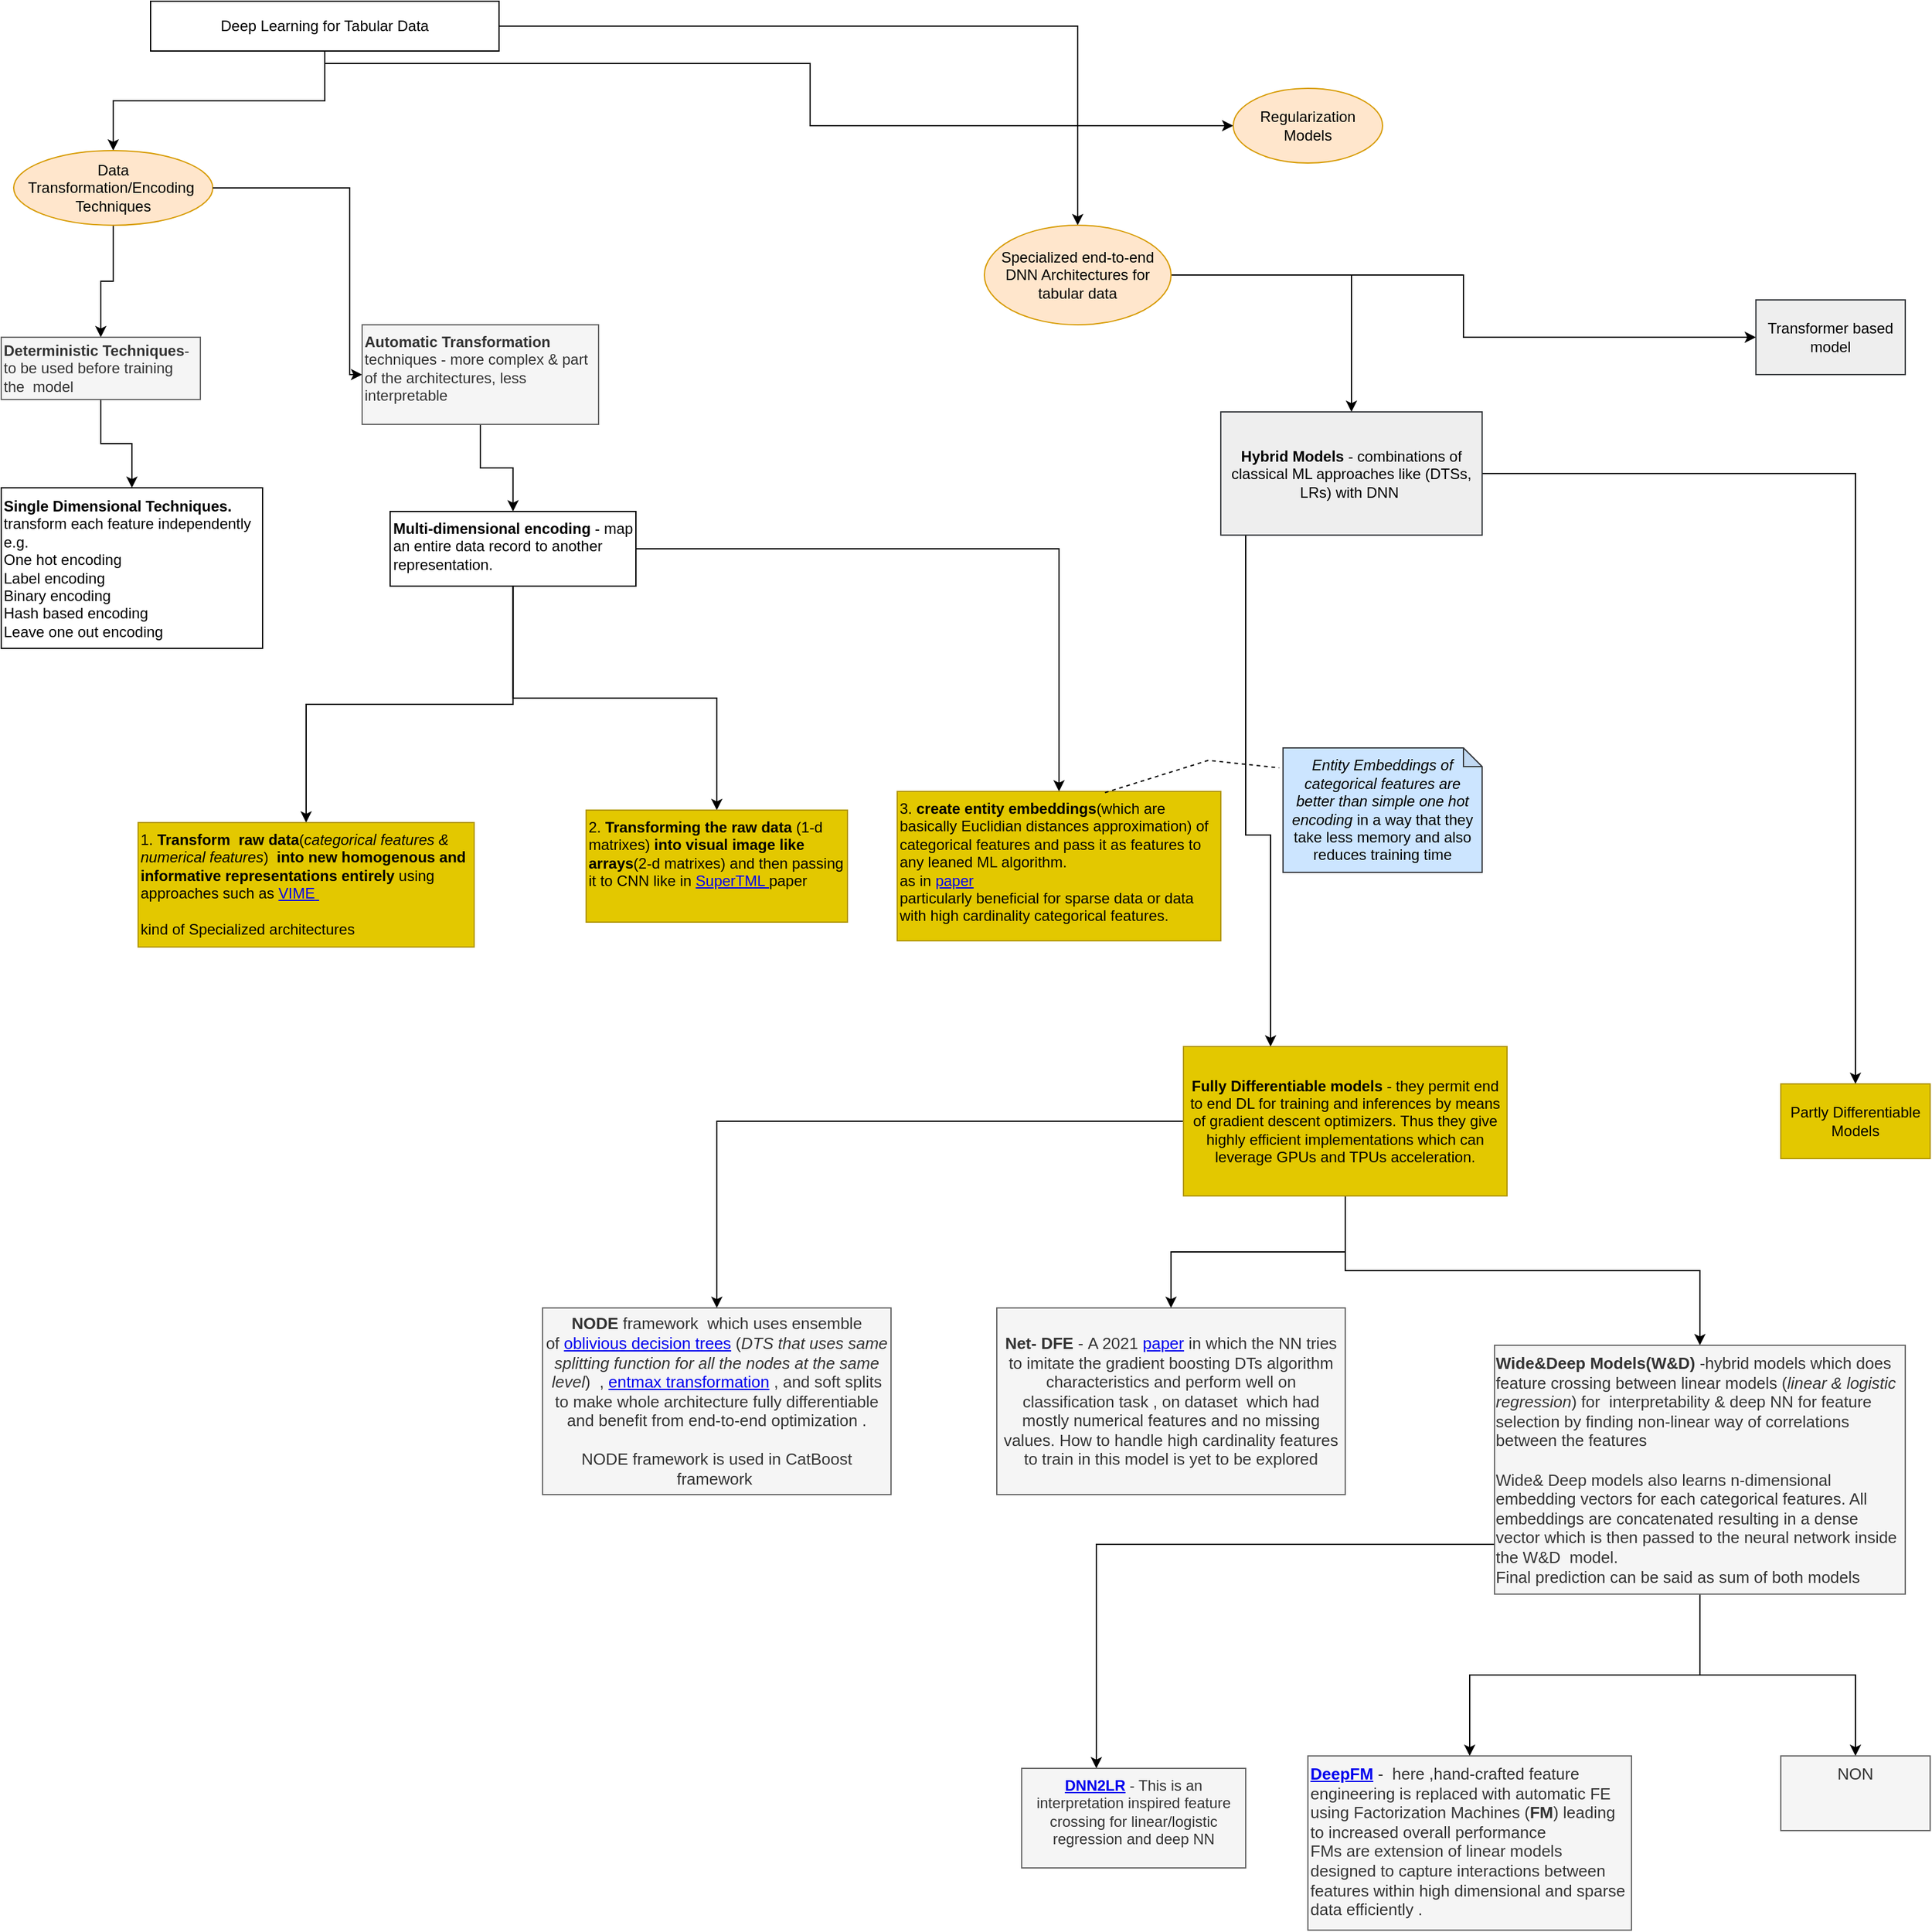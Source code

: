 <mxfile version="17.1.3" type="github">
  <diagram id="-sU3lRYDqtlFAzhdu7HP" name="Page-1">
    <mxGraphModel dx="1680" dy="775" grid="1" gridSize="10" guides="1" tooltips="1" connect="1" arrows="1" fold="1" page="1" pageScale="1" pageWidth="850" pageHeight="1100" math="0" shadow="0">
      <root>
        <mxCell id="0" />
        <mxCell id="1" parent="0" />
        <mxCell id="ol4tRR3ZWzO9gdeLCyDH-3" value="" style="edgeStyle=orthogonalEdgeStyle;rounded=0;orthogonalLoop=1;jettySize=auto;html=1;" edge="1" parent="1" source="ol4tRR3ZWzO9gdeLCyDH-1" target="ol4tRR3ZWzO9gdeLCyDH-2">
          <mxGeometry relative="1" as="geometry" />
        </mxCell>
        <mxCell id="ol4tRR3ZWzO9gdeLCyDH-5" value="" style="edgeStyle=orthogonalEdgeStyle;rounded=0;orthogonalLoop=1;jettySize=auto;html=1;" edge="1" parent="1" source="ol4tRR3ZWzO9gdeLCyDH-1" target="ol4tRR3ZWzO9gdeLCyDH-4">
          <mxGeometry relative="1" as="geometry" />
        </mxCell>
        <mxCell id="ol4tRR3ZWzO9gdeLCyDH-7" value="" style="edgeStyle=orthogonalEdgeStyle;rounded=0;orthogonalLoop=1;jettySize=auto;html=1;" edge="1" parent="1" source="ol4tRR3ZWzO9gdeLCyDH-1" target="ol4tRR3ZWzO9gdeLCyDH-6">
          <mxGeometry relative="1" as="geometry">
            <Array as="points">
              <mxPoint x="270" y="70" />
              <mxPoint x="660" y="70" />
            </Array>
          </mxGeometry>
        </mxCell>
        <mxCell id="ol4tRR3ZWzO9gdeLCyDH-1" value="Deep Learning for Tabular Data" style="rounded=0;whiteSpace=wrap;html=1;" vertex="1" parent="1">
          <mxGeometry x="130" y="20" width="280" height="40" as="geometry" />
        </mxCell>
        <mxCell id="ol4tRR3ZWzO9gdeLCyDH-15" value="" style="edgeStyle=orthogonalEdgeStyle;rounded=0;orthogonalLoop=1;jettySize=auto;html=1;" edge="1" parent="1" source="ol4tRR3ZWzO9gdeLCyDH-2" target="ol4tRR3ZWzO9gdeLCyDH-14">
          <mxGeometry relative="1" as="geometry" />
        </mxCell>
        <mxCell id="ol4tRR3ZWzO9gdeLCyDH-2" value="Data Transformation/Encoding&amp;nbsp; Techniques" style="ellipse;whiteSpace=wrap;html=1;rounded=0;fillColor=#ffe6cc;strokeColor=#d79b00;" vertex="1" parent="1">
          <mxGeometry x="20" y="140" width="160" height="60" as="geometry" />
        </mxCell>
        <mxCell id="ol4tRR3ZWzO9gdeLCyDH-36" value="" style="edgeStyle=orthogonalEdgeStyle;rounded=0;orthogonalLoop=1;jettySize=auto;html=1;" edge="1" parent="1" source="ol4tRR3ZWzO9gdeLCyDH-4" target="ol4tRR3ZWzO9gdeLCyDH-35">
          <mxGeometry relative="1" as="geometry" />
        </mxCell>
        <mxCell id="ol4tRR3ZWzO9gdeLCyDH-38" value="" style="edgeStyle=orthogonalEdgeStyle;rounded=0;orthogonalLoop=1;jettySize=auto;html=1;" edge="1" parent="1" source="ol4tRR3ZWzO9gdeLCyDH-4" target="ol4tRR3ZWzO9gdeLCyDH-37">
          <mxGeometry relative="1" as="geometry" />
        </mxCell>
        <mxCell id="ol4tRR3ZWzO9gdeLCyDH-4" value="Specialized end-to-end DNN Architectures for tabular data" style="ellipse;whiteSpace=wrap;html=1;rounded=0;fillColor=#ffe6cc;strokeColor=#d79b00;" vertex="1" parent="1">
          <mxGeometry x="800" y="200" width="150" height="80" as="geometry" />
        </mxCell>
        <mxCell id="ol4tRR3ZWzO9gdeLCyDH-6" value="Regularization Models" style="ellipse;whiteSpace=wrap;html=1;rounded=0;fillColor=#ffe6cc;strokeColor=#d79b00;" vertex="1" parent="1">
          <mxGeometry x="1000" y="90" width="120" height="60" as="geometry" />
        </mxCell>
        <mxCell id="ol4tRR3ZWzO9gdeLCyDH-18" value="" style="edgeStyle=orthogonalEdgeStyle;rounded=0;orthogonalLoop=1;jettySize=auto;html=1;exitX=1;exitY=0.5;exitDx=0;exitDy=0;" edge="1" parent="1" source="ol4tRR3ZWzO9gdeLCyDH-2" target="ol4tRR3ZWzO9gdeLCyDH-17">
          <mxGeometry relative="1" as="geometry">
            <mxPoint x="330" y="340" as="sourcePoint" />
            <Array as="points">
              <mxPoint x="290" y="170" />
              <mxPoint x="290" y="320" />
            </Array>
          </mxGeometry>
        </mxCell>
        <mxCell id="ol4tRR3ZWzO9gdeLCyDH-24" value="" style="edgeStyle=orthogonalEdgeStyle;rounded=0;orthogonalLoop=1;jettySize=auto;html=1;" edge="1" parent="1" source="ol4tRR3ZWzO9gdeLCyDH-14" target="ol4tRR3ZWzO9gdeLCyDH-23">
          <mxGeometry relative="1" as="geometry" />
        </mxCell>
        <mxCell id="ol4tRR3ZWzO9gdeLCyDH-14" value="&lt;b&gt;Deterministic Techniques&lt;/b&gt;- to be used before training the&amp;nbsp; model" style="whiteSpace=wrap;html=1;fillColor=#f5f5f5;strokeColor=#666666;rounded=0;align=left;fontColor=#333333;" vertex="1" parent="1">
          <mxGeometry x="10" y="290" width="160" height="50" as="geometry" />
        </mxCell>
        <mxCell id="ol4tRR3ZWzO9gdeLCyDH-26" value="" style="edgeStyle=orthogonalEdgeStyle;rounded=0;orthogonalLoop=1;jettySize=auto;html=1;" edge="1" parent="1" source="ol4tRR3ZWzO9gdeLCyDH-17" target="ol4tRR3ZWzO9gdeLCyDH-25">
          <mxGeometry relative="1" as="geometry" />
        </mxCell>
        <mxCell id="ol4tRR3ZWzO9gdeLCyDH-17" value="&lt;b&gt;Automatic Transformation&lt;/b&gt; techniques - more complex &amp;amp; part of the architectures, less interpretable" style="whiteSpace=wrap;html=1;fillColor=#f5f5f5;strokeColor=#666666;rounded=0;align=left;verticalAlign=top;fontColor=#333333;" vertex="1" parent="1">
          <mxGeometry x="300" y="280" width="190" height="80" as="geometry" />
        </mxCell>
        <mxCell id="ol4tRR3ZWzO9gdeLCyDH-23" value="&lt;b&gt;Single Dimensional Techniques.&lt;/b&gt;&lt;br&gt;transform each feature independently&amp;nbsp;&lt;br&gt;e.g.&lt;br&gt;One hot encoding&lt;br&gt;Label encoding&lt;br&gt;Binary encoding&lt;br&gt;Hash based encoding&lt;br&gt;Leave one out encoding" style="rounded=0;whiteSpace=wrap;html=1;align=left;" vertex="1" parent="1">
          <mxGeometry x="10" y="411" width="210" height="129" as="geometry" />
        </mxCell>
        <mxCell id="ol4tRR3ZWzO9gdeLCyDH-28" value="" style="edgeStyle=orthogonalEdgeStyle;rounded=0;orthogonalLoop=1;jettySize=auto;html=1;" edge="1" parent="1" source="ol4tRR3ZWzO9gdeLCyDH-25" target="ol4tRR3ZWzO9gdeLCyDH-27">
          <mxGeometry relative="1" as="geometry" />
        </mxCell>
        <mxCell id="ol4tRR3ZWzO9gdeLCyDH-30" value="" style="edgeStyle=orthogonalEdgeStyle;rounded=0;orthogonalLoop=1;jettySize=auto;html=1;" edge="1" parent="1" source="ol4tRR3ZWzO9gdeLCyDH-25" target="ol4tRR3ZWzO9gdeLCyDH-29">
          <mxGeometry relative="1" as="geometry" />
        </mxCell>
        <mxCell id="ol4tRR3ZWzO9gdeLCyDH-32" value="" style="edgeStyle=orthogonalEdgeStyle;rounded=0;orthogonalLoop=1;jettySize=auto;html=1;" edge="1" parent="1" source="ol4tRR3ZWzO9gdeLCyDH-25" target="ol4tRR3ZWzO9gdeLCyDH-31">
          <mxGeometry relative="1" as="geometry" />
        </mxCell>
        <mxCell id="ol4tRR3ZWzO9gdeLCyDH-25" value="&lt;b&gt;Multi-dimensional encoding &lt;/b&gt;- map an entire data record to another representation." style="whiteSpace=wrap;html=1;align=left;verticalAlign=top;rounded=0;" vertex="1" parent="1">
          <mxGeometry x="322.5" y="430" width="197.5" height="60" as="geometry" />
        </mxCell>
        <mxCell id="ol4tRR3ZWzO9gdeLCyDH-27" value="1. &lt;b&gt;Transform&amp;nbsp; raw data&lt;/b&gt;(&lt;i&gt;categorical features &amp;amp; numerical features&lt;/i&gt;)&amp;nbsp; &lt;b&gt;into new homogenous and informative representations entirely &lt;/b&gt;using approaches such as &lt;a href=&quot;https://www.semanticscholar.org/paper/1be6ddac2e262ff915c9fc2eacbf615082240219&quot;&gt;VIME&lt;b&gt;&amp;nbsp;&lt;/b&gt;&lt;/a&gt;&lt;br&gt;&lt;br&gt;kind of Specialized architectures" style="whiteSpace=wrap;html=1;align=left;verticalAlign=top;fillColor=#e3c800;strokeColor=#B09500;fontColor=#000000;rounded=0;" vertex="1" parent="1">
          <mxGeometry x="120" y="680" width="270" height="100" as="geometry" />
        </mxCell>
        <mxCell id="ol4tRR3ZWzO9gdeLCyDH-29" value="2. &lt;b&gt;Transforming the raw data&lt;/b&gt; (1-d matrixes) &lt;b&gt;into visual image like arrays&lt;/b&gt;(2-d matrixes) and then passing it to CNN like in &lt;a href=&quot;https://www.semanticscholar.org/paper/504fd8a5eec03ec865f43cae9886004ac7b96d67&quot;&gt;SuperTML &lt;/a&gt;paper" style="whiteSpace=wrap;html=1;align=left;verticalAlign=top;fillColor=#e3c800;strokeColor=#B09500;fontColor=#000000;rounded=0;" vertex="1" parent="1">
          <mxGeometry x="480" y="670" width="210" height="90" as="geometry" />
        </mxCell>
        <mxCell id="ol4tRR3ZWzO9gdeLCyDH-31" value="3. &lt;b&gt;create entity embeddings&lt;/b&gt;(which are basically Euclidian distances approximation) of categorical features and pass it as features to any leaned ML algorithm.&amp;nbsp;&lt;br&gt;as in &lt;a href=&quot;https://www.semanticscholar.org/paper/f9408afe434ab6ea5e852d92d5454063815a8685&quot;&gt;paper&lt;/a&gt;&lt;br&gt;particularly beneficial for sparse data or data with high cardinality categorical features." style="whiteSpace=wrap;html=1;align=left;verticalAlign=top;fillColor=#e3c800;strokeColor=#B09500;fontColor=#000000;rounded=0;" vertex="1" parent="1">
          <mxGeometry x="730" y="655" width="260" height="120" as="geometry" />
        </mxCell>
        <mxCell id="ol4tRR3ZWzO9gdeLCyDH-33" value="&lt;i&gt;Entity Embeddings of categorical features are better than simple one hot encoding&lt;/i&gt; in a way that they take less memory and also reduces training time" style="shape=note;whiteSpace=wrap;html=1;backgroundOutline=1;darkOpacity=0.05;size=15;fillColor=#cce5ff;strokeColor=#36393d;" vertex="1" parent="1">
          <mxGeometry x="1040" y="620" width="160" height="100" as="geometry" />
        </mxCell>
        <mxCell id="ol4tRR3ZWzO9gdeLCyDH-34" value="" style="endArrow=none;dashed=1;html=1;rounded=0;entryX=-0.019;entryY=0.16;entryDx=0;entryDy=0;entryPerimeter=0;exitX=0.642;exitY=0.008;exitDx=0;exitDy=0;exitPerimeter=0;" edge="1" parent="1" source="ol4tRR3ZWzO9gdeLCyDH-31" target="ol4tRR3ZWzO9gdeLCyDH-33">
          <mxGeometry width="50" height="50" relative="1" as="geometry">
            <mxPoint x="900" y="650" as="sourcePoint" />
            <mxPoint x="950" y="600" as="targetPoint" />
            <Array as="points">
              <mxPoint x="980" y="630" />
            </Array>
          </mxGeometry>
        </mxCell>
        <mxCell id="ol4tRR3ZWzO9gdeLCyDH-40" value="" style="edgeStyle=orthogonalEdgeStyle;rounded=0;orthogonalLoop=1;jettySize=auto;html=1;" edge="1" parent="1" source="ol4tRR3ZWzO9gdeLCyDH-35" target="ol4tRR3ZWzO9gdeLCyDH-39">
          <mxGeometry relative="1" as="geometry">
            <Array as="points">
              <mxPoint x="1010" y="690" />
              <mxPoint x="1030" y="690" />
            </Array>
          </mxGeometry>
        </mxCell>
        <mxCell id="ol4tRR3ZWzO9gdeLCyDH-42" value="" style="edgeStyle=orthogonalEdgeStyle;rounded=0;orthogonalLoop=1;jettySize=auto;html=1;" edge="1" parent="1" source="ol4tRR3ZWzO9gdeLCyDH-35" target="ol4tRR3ZWzO9gdeLCyDH-41">
          <mxGeometry relative="1" as="geometry" />
        </mxCell>
        <mxCell id="ol4tRR3ZWzO9gdeLCyDH-35" value="&lt;b&gt;Hybrid Models &lt;/b&gt;- combinations of classical ML approaches like (DTSs, LRs) with DNN&amp;nbsp;" style="whiteSpace=wrap;html=1;fillColor=#eeeeee;strokeColor=#36393d;rounded=0;" vertex="1" parent="1">
          <mxGeometry x="990" y="350" width="210" height="99" as="geometry" />
        </mxCell>
        <mxCell id="ol4tRR3ZWzO9gdeLCyDH-37" value="Transformer based model" style="whiteSpace=wrap;html=1;fillColor=#eeeeee;strokeColor=#36393d;rounded=0;" vertex="1" parent="1">
          <mxGeometry x="1420" y="260" width="120" height="60" as="geometry" />
        </mxCell>
        <mxCell id="ol4tRR3ZWzO9gdeLCyDH-44" value="" style="edgeStyle=orthogonalEdgeStyle;rounded=0;orthogonalLoop=1;jettySize=auto;html=1;" edge="1" parent="1" source="ol4tRR3ZWzO9gdeLCyDH-39" target="ol4tRR3ZWzO9gdeLCyDH-43">
          <mxGeometry relative="1" as="geometry" />
        </mxCell>
        <mxCell id="ol4tRR3ZWzO9gdeLCyDH-46" value="" style="edgeStyle=orthogonalEdgeStyle;rounded=0;orthogonalLoop=1;jettySize=auto;html=1;" edge="1" parent="1" source="ol4tRR3ZWzO9gdeLCyDH-39" target="ol4tRR3ZWzO9gdeLCyDH-45">
          <mxGeometry relative="1" as="geometry" />
        </mxCell>
        <mxCell id="ol4tRR3ZWzO9gdeLCyDH-48" value="" style="edgeStyle=orthogonalEdgeStyle;rounded=0;orthogonalLoop=1;jettySize=auto;html=1;" edge="1" parent="1" source="ol4tRR3ZWzO9gdeLCyDH-39" target="ol4tRR3ZWzO9gdeLCyDH-47">
          <mxGeometry relative="1" as="geometry" />
        </mxCell>
        <mxCell id="ol4tRR3ZWzO9gdeLCyDH-39" value="&lt;b&gt;Fully Differentiable models&lt;/b&gt; - they permit end to end DL for training and inferences by means of gradient descent optimizers. Thus they give highly efficient implementations which can leverage GPUs and TPUs acceleration." style="whiteSpace=wrap;html=1;fillColor=#e3c800;strokeColor=#B09500;rounded=0;fontColor=#000000;" vertex="1" parent="1">
          <mxGeometry x="960" y="860" width="260" height="120" as="geometry" />
        </mxCell>
        <mxCell id="ol4tRR3ZWzO9gdeLCyDH-41" value="Partly Differentiable Models" style="whiteSpace=wrap;html=1;fillColor=#e3c800;strokeColor=#B09500;rounded=0;fontColor=#000000;" vertex="1" parent="1">
          <mxGeometry x="1440" y="890" width="120" height="60" as="geometry" />
        </mxCell>
        <mxCell id="ol4tRR3ZWzO9gdeLCyDH-43" value="&lt;b style=&quot;font-size: 13px;&quot;&gt;NODE &lt;/b&gt;framework&amp;nbsp; which uses ensemble of&amp;nbsp;&lt;a href=&quot;https://www.semanticscholar.org/paper/f123360fe7c9d721524367c51cbbc3205f8166d2&quot; style=&quot;font-size: 13px;&quot;&gt;oblivious decision trees&lt;/a&gt;&amp;nbsp;(&lt;i style=&quot;font-size: 13px;&quot;&gt;DTS that uses same splitting function for all the nodes at the same level&lt;/i&gt;)&amp;nbsp; , &lt;a href=&quot;https://www.semanticscholar.org/paper/3cee801d10f410f0feb1a2390776a01ba2765001&quot; style=&quot;font-size: 13px;&quot;&gt;entmax transformation&lt;/a&gt; , and soft splits to make whole architecture fully differentiable and benefit from end-to-end optimization .&lt;br style=&quot;font-size: 13px;&quot;&gt;&lt;br style=&quot;font-size: 13px;&quot;&gt;NODE framework is used in CatBoost framework&amp;nbsp;" style="whiteSpace=wrap;html=1;rounded=0;fillColor=#f5f5f5;fontColor=#333333;strokeColor=#666666;fontSize=13;" vertex="1" parent="1">
          <mxGeometry x="445" y="1070" width="280" height="150" as="geometry" />
        </mxCell>
        <mxCell id="ol4tRR3ZWzO9gdeLCyDH-45" value="&lt;b style=&quot;font-size: 13px;&quot;&gt;Net- DFE &lt;/b&gt;-&amp;nbsp;A 2021 &lt;a href=&quot;https://www.semanticscholar.org/paper/af5151a0b22be3cb9a107c6af563b3603156246b&quot; style=&quot;font-size: 13px;&quot;&gt;paper&lt;/a&gt;&amp;nbsp;in which the NN tries to imitate the gradient boosting DTs algorithm characteristics and perform well on classification task , on dataset&amp;nbsp; which had mostly numerical features and no missing values. How to handle high cardinality features to train in this model is yet to be explored" style="whiteSpace=wrap;html=1;fillColor=#f5f5f5;strokeColor=#666666;fontColor=#333333;rounded=0;fontSize=13;" vertex="1" parent="1">
          <mxGeometry x="810" y="1070" width="280" height="150" as="geometry" />
        </mxCell>
        <mxCell id="ol4tRR3ZWzO9gdeLCyDH-50" value="" style="edgeStyle=orthogonalEdgeStyle;rounded=0;orthogonalLoop=1;jettySize=auto;html=1;" edge="1" parent="1" source="ol4tRR3ZWzO9gdeLCyDH-47" target="ol4tRR3ZWzO9gdeLCyDH-49">
          <mxGeometry relative="1" as="geometry">
            <Array as="points">
              <mxPoint x="1240" y="1260" />
              <mxPoint x="890" y="1260" />
            </Array>
          </mxGeometry>
        </mxCell>
        <mxCell id="ol4tRR3ZWzO9gdeLCyDH-53" value="" style="edgeStyle=orthogonalEdgeStyle;rounded=0;orthogonalLoop=1;jettySize=auto;html=1;fontSize=13;" edge="1" parent="1" source="ol4tRR3ZWzO9gdeLCyDH-47" target="ol4tRR3ZWzO9gdeLCyDH-52">
          <mxGeometry relative="1" as="geometry" />
        </mxCell>
        <mxCell id="ol4tRR3ZWzO9gdeLCyDH-55" value="" style="edgeStyle=orthogonalEdgeStyle;rounded=0;orthogonalLoop=1;jettySize=auto;html=1;fontSize=13;" edge="1" parent="1" source="ol4tRR3ZWzO9gdeLCyDH-47" target="ol4tRR3ZWzO9gdeLCyDH-54">
          <mxGeometry relative="1" as="geometry" />
        </mxCell>
        <mxCell id="ol4tRR3ZWzO9gdeLCyDH-47" value="&lt;div style=&quot;text-align: left&quot;&gt;&lt;b&gt;Wide&amp;amp;Deep Models(W&amp;amp;D)&lt;/b&gt;&lt;span&gt; -hybrid models which does feature crossing between linear models (&lt;/span&gt;&lt;i&gt;linear &amp;amp; logistic regression&lt;/i&gt;&lt;span&gt;) for&amp;nbsp; interpretability &amp;amp; deep NN for feature selection by finding non-linear way of correlations between the features&lt;/span&gt;&lt;/div&gt;&lt;div style=&quot;text-align: left&quot;&gt;&lt;br&gt;&lt;/div&gt;&lt;div style=&quot;text-align: left&quot;&gt;&lt;span&gt;Wide&amp;amp; Deep models also learns n-dimensional embedding vectors for each categorical features. All embeddings are concatenated resulting in a dense vector which is then passed to the neural network inside the W&amp;amp;D&amp;nbsp; model.&lt;/span&gt;&lt;/div&gt;&lt;div style=&quot;text-align: left&quot;&gt;&lt;span&gt;Final prediction can be said as sum of both models&lt;/span&gt;&lt;/div&gt;" style="whiteSpace=wrap;html=1;fillColor=#f5f5f5;strokeColor=#666666;fontColor=#333333;rounded=0;verticalAlign=top;fontSize=13;" vertex="1" parent="1">
          <mxGeometry x="1210" y="1100" width="330" height="200" as="geometry" />
        </mxCell>
        <mxCell id="ol4tRR3ZWzO9gdeLCyDH-49" value="&lt;b&gt;&lt;a href=&quot;https://www.semanticscholar.org/paper/4187c6acfdf5161bfdbc209a512582de8e24f256&quot;&gt;DNN2LR&lt;/a&gt;&lt;/b&gt; - This is an interpretation inspired feature crossing for linear/logistic regression and deep NN" style="rounded=0;whiteSpace=wrap;html=1;verticalAlign=top;fillColor=#f5f5f5;strokeColor=#666666;fontColor=#333333;" vertex="1" parent="1">
          <mxGeometry x="830" y="1440" width="180" height="80" as="geometry" />
        </mxCell>
        <mxCell id="ol4tRR3ZWzO9gdeLCyDH-52" value="&lt;b&gt;&lt;a href=&quot;https://www.semanticscholar.org/paper/1d122a074c936fcfd95faf44608e377a9d1799c8&quot;&gt;DeepFM&lt;/a&gt; &lt;/b&gt;-&amp;nbsp; here ,hand-crafted feature engineering is replaced with automatic FE using Factorization Machines (&lt;b&gt;FM&lt;/b&gt;) leading to increased overall performance&lt;br&gt;FMs are extension of linear models designed to capture interactions between features within high dimensional and sparse data efficiently .&amp;nbsp;&amp;nbsp;" style="whiteSpace=wrap;html=1;fontSize=13;verticalAlign=top;fillColor=#f5f5f5;strokeColor=#666666;fontColor=#333333;rounded=0;align=left;" vertex="1" parent="1">
          <mxGeometry x="1060" y="1430" width="260" height="140" as="geometry" />
        </mxCell>
        <mxCell id="ol4tRR3ZWzO9gdeLCyDH-54" value="NON" style="whiteSpace=wrap;html=1;fontSize=13;verticalAlign=top;fillColor=#f5f5f5;strokeColor=#666666;fontColor=#333333;rounded=0;" vertex="1" parent="1">
          <mxGeometry x="1440" y="1430" width="120" height="60" as="geometry" />
        </mxCell>
      </root>
    </mxGraphModel>
  </diagram>
</mxfile>
